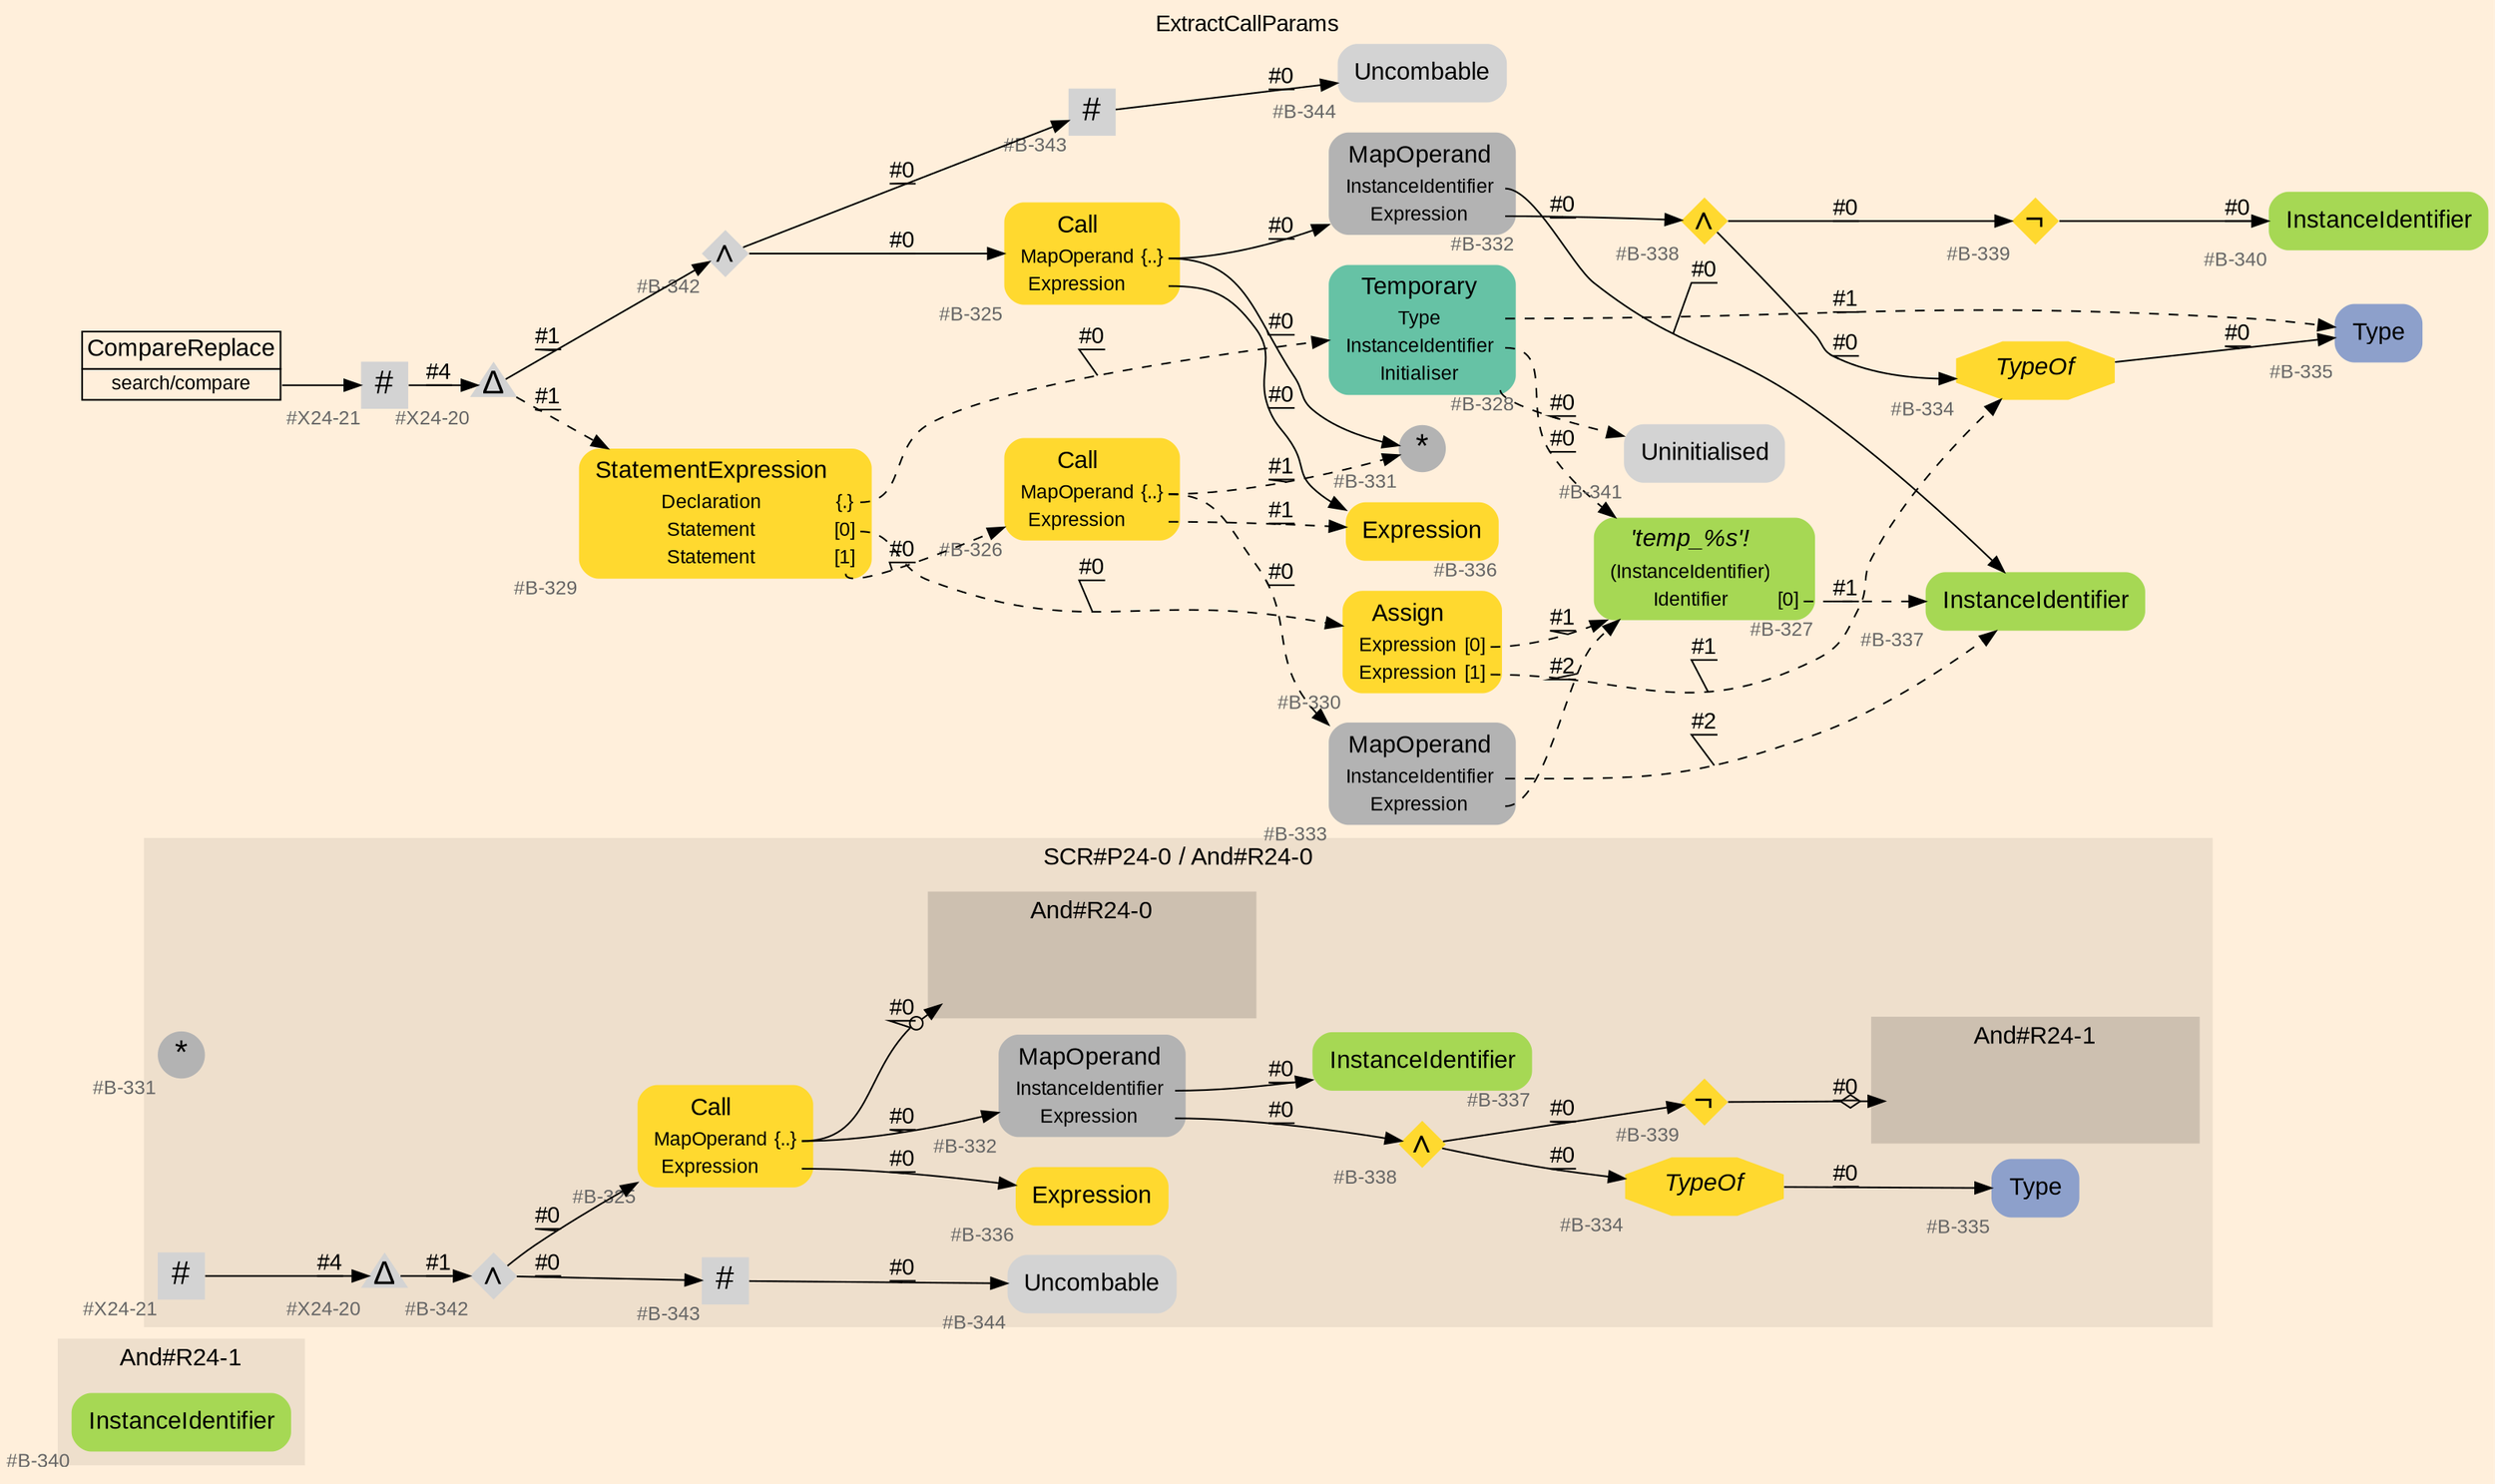 digraph "ExtractCallParams" {
label = "ExtractCallParams"
labelloc = t
graph [
    rankdir = "LR"
    ranksep = 0.3
    bgcolor = antiquewhite1
    color = black
    fontcolor = black
    fontname = "Arial"
];
node [
    fontname = "Arial"
];
edge [
    fontname = "Arial"
];

// -------------------- figure And#R24-1 --------------------
// -------- region And#R24-1 ----------
subgraph "clusterAnd#R24-1" {
    label = "And#R24-1"
    style = "filled"
    color = antiquewhite2
    fontsize = "15"
    // -------- block And#R24-1/#B-340 ----------
    "And#R24-1/#B-340" [
        fillcolor = "/set28/5"
        xlabel = "#B-340"
        fontsize = "12"
        fontcolor = grey40
        shape = "plaintext"
        label = <<TABLE BORDER="0" CELLBORDER="0" CELLSPACING="0">
         <TR><TD><FONT COLOR="black" POINT-SIZE="15">InstanceIdentifier</FONT></TD></TR>
        </TABLE>>
        style = "rounded,filled"
    ];
    
}


// -------------------- figure And#R24-0 --------------------
// -------- region And#R24-0 ----------
subgraph "clusterAnd#R24-0" {
    label = "And#R24-0"
    style = "filled"
    color = antiquewhite2
    fontsize = "15"
    // -------- block And#R24-0/#B-331 ----------
    "And#R24-0/#B-331" [
        fillcolor = "/set28/8"
        xlabel = "#B-331"
        fontsize = "12"
        fontcolor = grey40
        shape = "circle"
        label = <<FONT COLOR="black" POINT-SIZE="20">*</FONT>>
        style = "filled"
        penwidth = 0.0
        fixedsize = true
        width = 0.4
        height = 0.4
    ];
    
}


// -------------------- figure And#R24-0 --------------------
// -------- region And#R24-0 ----------
subgraph "clusterAnd#R24-0" {
    label = "SCR#P24-0 / And#R24-0"
    style = "filled"
    color = antiquewhite2
    fontsize = "15"
    // -------- block And#R24-0/#B-334 ----------
    "And#R24-0/#B-334" [
        fillcolor = "/set28/6"
        xlabel = "#B-334"
        fontsize = "12"
        fontcolor = grey40
        shape = "octagon"
        label = <<FONT COLOR="black" POINT-SIZE="15"><I>TypeOf</I></FONT>>
        style = "filled"
        penwidth = 0.0
    ];
    
    // -------- block And#R24-0/#B-337 ----------
    "And#R24-0/#B-337" [
        fillcolor = "/set28/5"
        xlabel = "#B-337"
        fontsize = "12"
        fontcolor = grey40
        shape = "plaintext"
        label = <<TABLE BORDER="0" CELLBORDER="0" CELLSPACING="0">
         <TR><TD><FONT COLOR="black" POINT-SIZE="15">InstanceIdentifier</FONT></TD></TR>
        </TABLE>>
        style = "rounded,filled"
    ];
    
    // -------- block And#R24-0/#B-339 ----------
    "And#R24-0/#B-339" [
        fillcolor = "/set28/6"
        xlabel = "#B-339"
        fontsize = "12"
        fontcolor = grey40
        shape = "diamond"
        label = <<FONT COLOR="black" POINT-SIZE="20">¬</FONT>>
        style = "filled"
        penwidth = 0.0
        fixedsize = true
        width = 0.4
        height = 0.4
    ];
    
    // -------- block And#R24-0/#X24-21 ----------
    "And#R24-0/#X24-21" [
        xlabel = "#X24-21"
        fontsize = "12"
        fontcolor = grey40
        shape = "square"
        label = <<FONT COLOR="black" POINT-SIZE="20">#</FONT>>
        style = "filled"
        penwidth = 0.0
        fixedsize = true
        width = 0.4
        height = 0.4
    ];
    
    // -------- block And#R24-0/#B-343 ----------
    "And#R24-0/#B-343" [
        xlabel = "#B-343"
        fontsize = "12"
        fontcolor = grey40
        shape = "square"
        label = <<FONT COLOR="black" POINT-SIZE="20">#</FONT>>
        style = "filled"
        penwidth = 0.0
        fixedsize = true
        width = 0.4
        height = 0.4
    ];
    
    // -------- block And#R24-0/#B-342 ----------
    "And#R24-0/#B-342" [
        xlabel = "#B-342"
        fontsize = "12"
        fontcolor = grey40
        shape = "diamond"
        label = <<FONT COLOR="black" POINT-SIZE="20">∧</FONT>>
        style = "filled"
        penwidth = 0.0
        fixedsize = true
        width = 0.4
        height = 0.4
    ];
    
    // -------- block And#R24-0/#B-338 ----------
    "And#R24-0/#B-338" [
        fillcolor = "/set28/6"
        xlabel = "#B-338"
        fontsize = "12"
        fontcolor = grey40
        shape = "diamond"
        label = <<FONT COLOR="black" POINT-SIZE="20">∧</FONT>>
        style = "filled"
        penwidth = 0.0
        fixedsize = true
        width = 0.4
        height = 0.4
    ];
    
    // -------- block And#R24-0/#B-336 ----------
    "And#R24-0/#B-336" [
        fillcolor = "/set28/6"
        xlabel = "#B-336"
        fontsize = "12"
        fontcolor = grey40
        shape = "plaintext"
        label = <<TABLE BORDER="0" CELLBORDER="0" CELLSPACING="0">
         <TR><TD><FONT COLOR="black" POINT-SIZE="15">Expression</FONT></TD></TR>
        </TABLE>>
        style = "rounded,filled"
    ];
    
    // -------- block And#R24-0/#B-325 ----------
    "And#R24-0/#B-325" [
        fillcolor = "/set28/6"
        xlabel = "#B-325"
        fontsize = "12"
        fontcolor = grey40
        shape = "plaintext"
        label = <<TABLE BORDER="0" CELLBORDER="0" CELLSPACING="0">
         <TR><TD><FONT COLOR="black" POINT-SIZE="15">Call</FONT></TD></TR>
         <TR><TD><FONT COLOR="black" POINT-SIZE="12">MapOperand</FONT></TD><TD PORT="port0"><FONT COLOR="black" POINT-SIZE="12">{..}</FONT></TD></TR>
         <TR><TD><FONT COLOR="black" POINT-SIZE="12">Expression</FONT></TD><TD PORT="port1"></TD></TR>
        </TABLE>>
        style = "rounded,filled"
    ];
    
    // -------- block And#R24-0/#B-344 ----------
    "And#R24-0/#B-344" [
        xlabel = "#B-344"
        fontsize = "12"
        fontcolor = grey40
        shape = "plaintext"
        label = <<TABLE BORDER="0" CELLBORDER="0" CELLSPACING="0">
         <TR><TD><FONT COLOR="black" POINT-SIZE="15">Uncombable</FONT></TD></TR>
        </TABLE>>
        style = "rounded,filled"
    ];
    
    // -------- block And#R24-0/#B-335 ----------
    "And#R24-0/#B-335" [
        fillcolor = "/set28/3"
        xlabel = "#B-335"
        fontsize = "12"
        fontcolor = grey40
        shape = "plaintext"
        label = <<TABLE BORDER="0" CELLBORDER="0" CELLSPACING="0">
         <TR><TD><FONT COLOR="black" POINT-SIZE="15">Type</FONT></TD></TR>
        </TABLE>>
        style = "rounded,filled"
    ];
    
    // -------- block And#R24-0/#B-332 ----------
    "And#R24-0/#B-332" [
        fillcolor = "/set28/8"
        xlabel = "#B-332"
        fontsize = "12"
        fontcolor = grey40
        shape = "plaintext"
        label = <<TABLE BORDER="0" CELLBORDER="0" CELLSPACING="0">
         <TR><TD><FONT COLOR="black" POINT-SIZE="15">MapOperand</FONT></TD></TR>
         <TR><TD><FONT COLOR="black" POINT-SIZE="12">InstanceIdentifier</FONT></TD><TD PORT="port0"></TD></TR>
         <TR><TD><FONT COLOR="black" POINT-SIZE="12">Expression</FONT></TD><TD PORT="port1"></TD></TR>
        </TABLE>>
        style = "rounded,filled"
    ];
    
    // -------- block And#R24-0/#X24-20 ----------
    "And#R24-0/#X24-20" [
        xlabel = "#X24-20"
        fontsize = "12"
        fontcolor = grey40
        shape = "triangle"
        label = <<FONT COLOR="black" POINT-SIZE="20">Δ</FONT>>
        style = "filled"
        penwidth = 0.0
        fixedsize = true
        width = 0.4
        height = 0.4
    ];
    
    // -------- region And#R24-0/And#R24-0 ----------
    subgraph "clusterAnd#R24-0/And#R24-0" {
        label = "And#R24-0"
        style = "filled"
        color = antiquewhite3
        fontsize = "15"
        // -------- block And#R24-0/And#R24-0/#B-331 ----------
        "And#R24-0/And#R24-0/#B-331" [
            fillcolor = "/set28/8"
            xlabel = "#B-331"
            fontsize = "12"
            fontcolor = grey40
            shape = "none"
            style = "invisible"
        ];
        
    }
    
    // -------- region And#R24-0/And#R24-1 ----------
    subgraph "clusterAnd#R24-0/And#R24-1" {
        label = "And#R24-1"
        style = "filled"
        color = antiquewhite3
        fontsize = "15"
        // -------- block And#R24-0/And#R24-1/#B-340 ----------
        "And#R24-0/And#R24-1/#B-340" [
            fillcolor = "/set28/5"
            xlabel = "#B-340"
            fontsize = "12"
            fontcolor = grey40
            shape = "none"
            style = "invisible"
        ];
        
    }
    
}

"And#R24-0/#B-334" -> "And#R24-0/#B-335" [
    label = "#0"
    decorate = true
    color = black
    fontcolor = black
];

"And#R24-0/#B-339" -> "And#R24-0/And#R24-1/#B-340" [
    arrowhead="normalnoneodiamond"
    label = "#0"
    decorate = true
    color = black
    fontcolor = black
];

"And#R24-0/#X24-21" -> "And#R24-0/#X24-20" [
    label = "#4"
    decorate = true
    color = black
    fontcolor = black
];

"And#R24-0/#B-343" -> "And#R24-0/#B-344" [
    label = "#0"
    decorate = true
    color = black
    fontcolor = black
];

"And#R24-0/#B-342" -> "And#R24-0/#B-325" [
    label = "#0"
    decorate = true
    color = black
    fontcolor = black
];

"And#R24-0/#B-342" -> "And#R24-0/#B-343" [
    label = "#0"
    decorate = true
    color = black
    fontcolor = black
];

"And#R24-0/#B-338" -> "And#R24-0/#B-334" [
    label = "#0"
    decorate = true
    color = black
    fontcolor = black
];

"And#R24-0/#B-338" -> "And#R24-0/#B-339" [
    label = "#0"
    decorate = true
    color = black
    fontcolor = black
];

"And#R24-0/#B-325":port0 -> "And#R24-0/And#R24-0/#B-331" [
    arrowhead="normalnoneodot"
    label = "#0"
    decorate = true
    color = black
    fontcolor = black
];

"And#R24-0/#B-325":port0 -> "And#R24-0/#B-332" [
    label = "#0"
    decorate = true
    color = black
    fontcolor = black
];

"And#R24-0/#B-325":port1 -> "And#R24-0/#B-336" [
    label = "#0"
    decorate = true
    color = black
    fontcolor = black
];

"And#R24-0/#B-332":port0 -> "And#R24-0/#B-337" [
    label = "#0"
    decorate = true
    color = black
    fontcolor = black
];

"And#R24-0/#B-332":port1 -> "And#R24-0/#B-338" [
    label = "#0"
    decorate = true
    color = black
    fontcolor = black
];

"And#R24-0/#X24-20" -> "And#R24-0/#B-342" [
    label = "#1"
    decorate = true
    color = black
    fontcolor = black
];


// -------------------- transformation figure --------------------
// -------- block CR#X24-22 ----------
"CR#X24-22" [
    fillcolor = antiquewhite1
    fontsize = "12"
    fontcolor = grey40
    shape = "plaintext"
    label = <<TABLE BORDER="0" CELLBORDER="1" CELLSPACING="0">
     <TR><TD><FONT COLOR="black" POINT-SIZE="15">CompareReplace</FONT></TD></TR>
     <TR><TD PORT="port0"><FONT COLOR="black" POINT-SIZE="12">search/compare</FONT></TD></TR>
    </TABLE>>
    style = "filled"
    color = black
];

// -------- block #X24-21 ----------
"#X24-21" [
    xlabel = "#X24-21"
    fontsize = "12"
    fontcolor = grey40
    shape = "square"
    label = <<FONT COLOR="black" POINT-SIZE="20">#</FONT>>
    style = "filled"
    penwidth = 0.0
    fixedsize = true
    width = 0.4
    height = 0.4
];

// -------- block #X24-20 ----------
"#X24-20" [
    xlabel = "#X24-20"
    fontsize = "12"
    fontcolor = grey40
    shape = "triangle"
    label = <<FONT COLOR="black" POINT-SIZE="20">Δ</FONT>>
    style = "filled"
    penwidth = 0.0
    fixedsize = true
    width = 0.4
    height = 0.4
];

// -------- block #B-342 ----------
"#B-342" [
    xlabel = "#B-342"
    fontsize = "12"
    fontcolor = grey40
    shape = "diamond"
    label = <<FONT COLOR="black" POINT-SIZE="20">∧</FONT>>
    style = "filled"
    penwidth = 0.0
    fixedsize = true
    width = 0.4
    height = 0.4
];

// -------- block #B-325 ----------
"#B-325" [
    fillcolor = "/set28/6"
    xlabel = "#B-325"
    fontsize = "12"
    fontcolor = grey40
    shape = "plaintext"
    label = <<TABLE BORDER="0" CELLBORDER="0" CELLSPACING="0">
     <TR><TD><FONT COLOR="black" POINT-SIZE="15">Call</FONT></TD></TR>
     <TR><TD><FONT COLOR="black" POINT-SIZE="12">MapOperand</FONT></TD><TD PORT="port0"><FONT COLOR="black" POINT-SIZE="12">{..}</FONT></TD></TR>
     <TR><TD><FONT COLOR="black" POINT-SIZE="12">Expression</FONT></TD><TD PORT="port1"></TD></TR>
    </TABLE>>
    style = "rounded,filled"
];

// -------- block #B-331 ----------
"#B-331" [
    fillcolor = "/set28/8"
    xlabel = "#B-331"
    fontsize = "12"
    fontcolor = grey40
    shape = "circle"
    label = <<FONT COLOR="black" POINT-SIZE="20">*</FONT>>
    style = "filled"
    penwidth = 0.0
    fixedsize = true
    width = 0.4
    height = 0.4
];

// -------- block #B-332 ----------
"#B-332" [
    fillcolor = "/set28/8"
    xlabel = "#B-332"
    fontsize = "12"
    fontcolor = grey40
    shape = "plaintext"
    label = <<TABLE BORDER="0" CELLBORDER="0" CELLSPACING="0">
     <TR><TD><FONT COLOR="black" POINT-SIZE="15">MapOperand</FONT></TD></TR>
     <TR><TD><FONT COLOR="black" POINT-SIZE="12">InstanceIdentifier</FONT></TD><TD PORT="port0"></TD></TR>
     <TR><TD><FONT COLOR="black" POINT-SIZE="12">Expression</FONT></TD><TD PORT="port1"></TD></TR>
    </TABLE>>
    style = "rounded,filled"
];

// -------- block #B-337 ----------
"#B-337" [
    fillcolor = "/set28/5"
    xlabel = "#B-337"
    fontsize = "12"
    fontcolor = grey40
    shape = "plaintext"
    label = <<TABLE BORDER="0" CELLBORDER="0" CELLSPACING="0">
     <TR><TD><FONT COLOR="black" POINT-SIZE="15">InstanceIdentifier</FONT></TD></TR>
    </TABLE>>
    style = "rounded,filled"
];

// -------- block #B-338 ----------
"#B-338" [
    fillcolor = "/set28/6"
    xlabel = "#B-338"
    fontsize = "12"
    fontcolor = grey40
    shape = "diamond"
    label = <<FONT COLOR="black" POINT-SIZE="20">∧</FONT>>
    style = "filled"
    penwidth = 0.0
    fixedsize = true
    width = 0.4
    height = 0.4
];

// -------- block #B-334 ----------
"#B-334" [
    fillcolor = "/set28/6"
    xlabel = "#B-334"
    fontsize = "12"
    fontcolor = grey40
    shape = "octagon"
    label = <<FONT COLOR="black" POINT-SIZE="15"><I>TypeOf</I></FONT>>
    style = "filled"
    penwidth = 0.0
];

// -------- block #B-335 ----------
"#B-335" [
    fillcolor = "/set28/3"
    xlabel = "#B-335"
    fontsize = "12"
    fontcolor = grey40
    shape = "plaintext"
    label = <<TABLE BORDER="0" CELLBORDER="0" CELLSPACING="0">
     <TR><TD><FONT COLOR="black" POINT-SIZE="15">Type</FONT></TD></TR>
    </TABLE>>
    style = "rounded,filled"
];

// -------- block #B-339 ----------
"#B-339" [
    fillcolor = "/set28/6"
    xlabel = "#B-339"
    fontsize = "12"
    fontcolor = grey40
    shape = "diamond"
    label = <<FONT COLOR="black" POINT-SIZE="20">¬</FONT>>
    style = "filled"
    penwidth = 0.0
    fixedsize = true
    width = 0.4
    height = 0.4
];

// -------- block #B-340 ----------
"#B-340" [
    fillcolor = "/set28/5"
    xlabel = "#B-340"
    fontsize = "12"
    fontcolor = grey40
    shape = "plaintext"
    label = <<TABLE BORDER="0" CELLBORDER="0" CELLSPACING="0">
     <TR><TD><FONT COLOR="black" POINT-SIZE="15">InstanceIdentifier</FONT></TD></TR>
    </TABLE>>
    style = "rounded,filled"
];

// -------- block #B-336 ----------
"#B-336" [
    fillcolor = "/set28/6"
    xlabel = "#B-336"
    fontsize = "12"
    fontcolor = grey40
    shape = "plaintext"
    label = <<TABLE BORDER="0" CELLBORDER="0" CELLSPACING="0">
     <TR><TD><FONT COLOR="black" POINT-SIZE="15">Expression</FONT></TD></TR>
    </TABLE>>
    style = "rounded,filled"
];

// -------- block #B-343 ----------
"#B-343" [
    xlabel = "#B-343"
    fontsize = "12"
    fontcolor = grey40
    shape = "square"
    label = <<FONT COLOR="black" POINT-SIZE="20">#</FONT>>
    style = "filled"
    penwidth = 0.0
    fixedsize = true
    width = 0.4
    height = 0.4
];

// -------- block #B-344 ----------
"#B-344" [
    xlabel = "#B-344"
    fontsize = "12"
    fontcolor = grey40
    shape = "plaintext"
    label = <<TABLE BORDER="0" CELLBORDER="0" CELLSPACING="0">
     <TR><TD><FONT COLOR="black" POINT-SIZE="15">Uncombable</FONT></TD></TR>
    </TABLE>>
    style = "rounded,filled"
];

// -------- block #B-329 ----------
"#B-329" [
    fillcolor = "/set28/6"
    xlabel = "#B-329"
    fontsize = "12"
    fontcolor = grey40
    shape = "plaintext"
    label = <<TABLE BORDER="0" CELLBORDER="0" CELLSPACING="0">
     <TR><TD><FONT COLOR="black" POINT-SIZE="15">StatementExpression</FONT></TD></TR>
     <TR><TD><FONT COLOR="black" POINT-SIZE="12">Declaration</FONT></TD><TD PORT="port0"><FONT COLOR="black" POINT-SIZE="12">{.}</FONT></TD></TR>
     <TR><TD><FONT COLOR="black" POINT-SIZE="12">Statement</FONT></TD><TD PORT="port1"><FONT COLOR="black" POINT-SIZE="12">[0]</FONT></TD></TR>
     <TR><TD><FONT COLOR="black" POINT-SIZE="12">Statement</FONT></TD><TD PORT="port2"><FONT COLOR="black" POINT-SIZE="12">[1]</FONT></TD></TR>
    </TABLE>>
    style = "rounded,filled"
];

// -------- block #B-328 ----------
"#B-328" [
    fillcolor = "/set28/1"
    xlabel = "#B-328"
    fontsize = "12"
    fontcolor = grey40
    shape = "plaintext"
    label = <<TABLE BORDER="0" CELLBORDER="0" CELLSPACING="0">
     <TR><TD><FONT COLOR="black" POINT-SIZE="15">Temporary</FONT></TD></TR>
     <TR><TD><FONT COLOR="black" POINT-SIZE="12">Type</FONT></TD><TD PORT="port0"></TD></TR>
     <TR><TD><FONT COLOR="black" POINT-SIZE="12">InstanceIdentifier</FONT></TD><TD PORT="port1"></TD></TR>
     <TR><TD><FONT COLOR="black" POINT-SIZE="12">Initialiser</FONT></TD><TD PORT="port2"></TD></TR>
    </TABLE>>
    style = "rounded,filled"
];

// -------- block #B-327 ----------
"#B-327" [
    fillcolor = "/set28/5"
    xlabel = "#B-327"
    fontsize = "12"
    fontcolor = grey40
    shape = "plaintext"
    label = <<TABLE BORDER="0" CELLBORDER="0" CELLSPACING="0">
     <TR><TD><FONT COLOR="black" POINT-SIZE="15"><I>'temp_%s'!</I></FONT></TD></TR>
     <TR><TD><FONT COLOR="black" POINT-SIZE="12">(InstanceIdentifier)</FONT></TD><TD PORT="port0"></TD></TR>
     <TR><TD><FONT COLOR="black" POINT-SIZE="12">Identifier</FONT></TD><TD PORT="port1"><FONT COLOR="black" POINT-SIZE="12">[0]</FONT></TD></TR>
    </TABLE>>
    style = "rounded,filled"
];

// -------- block #B-341 ----------
"#B-341" [
    xlabel = "#B-341"
    fontsize = "12"
    fontcolor = grey40
    shape = "plaintext"
    label = <<TABLE BORDER="0" CELLBORDER="0" CELLSPACING="0">
     <TR><TD><FONT COLOR="black" POINT-SIZE="15">Uninitialised</FONT></TD></TR>
    </TABLE>>
    style = "rounded,filled"
];

// -------- block #B-330 ----------
"#B-330" [
    fillcolor = "/set28/6"
    xlabel = "#B-330"
    fontsize = "12"
    fontcolor = grey40
    shape = "plaintext"
    label = <<TABLE BORDER="0" CELLBORDER="0" CELLSPACING="0">
     <TR><TD><FONT COLOR="black" POINT-SIZE="15">Assign</FONT></TD></TR>
     <TR><TD><FONT COLOR="black" POINT-SIZE="12">Expression</FONT></TD><TD PORT="port0"><FONT COLOR="black" POINT-SIZE="12">[0]</FONT></TD></TR>
     <TR><TD><FONT COLOR="black" POINT-SIZE="12">Expression</FONT></TD><TD PORT="port1"><FONT COLOR="black" POINT-SIZE="12">[1]</FONT></TD></TR>
    </TABLE>>
    style = "rounded,filled"
];

// -------- block #B-326 ----------
"#B-326" [
    fillcolor = "/set28/6"
    xlabel = "#B-326"
    fontsize = "12"
    fontcolor = grey40
    shape = "plaintext"
    label = <<TABLE BORDER="0" CELLBORDER="0" CELLSPACING="0">
     <TR><TD><FONT COLOR="black" POINT-SIZE="15">Call</FONT></TD></TR>
     <TR><TD><FONT COLOR="black" POINT-SIZE="12">MapOperand</FONT></TD><TD PORT="port0"><FONT COLOR="black" POINT-SIZE="12">{..}</FONT></TD></TR>
     <TR><TD><FONT COLOR="black" POINT-SIZE="12">Expression</FONT></TD><TD PORT="port1"></TD></TR>
    </TABLE>>
    style = "rounded,filled"
];

// -------- block #B-333 ----------
"#B-333" [
    fillcolor = "/set28/8"
    xlabel = "#B-333"
    fontsize = "12"
    fontcolor = grey40
    shape = "plaintext"
    label = <<TABLE BORDER="0" CELLBORDER="0" CELLSPACING="0">
     <TR><TD><FONT COLOR="black" POINT-SIZE="15">MapOperand</FONT></TD></TR>
     <TR><TD><FONT COLOR="black" POINT-SIZE="12">InstanceIdentifier</FONT></TD><TD PORT="port0"></TD></TR>
     <TR><TD><FONT COLOR="black" POINT-SIZE="12">Expression</FONT></TD><TD PORT="port1"></TD></TR>
    </TABLE>>
    style = "rounded,filled"
];

"CR#X24-22":port0 -> "#X24-21" [
    label = ""
    decorate = true
    color = black
    fontcolor = black
];

"#X24-21" -> "#X24-20" [
    label = "#4"
    decorate = true
    color = black
    fontcolor = black
];

"#X24-20" -> "#B-342" [
    label = "#1"
    decorate = true
    color = black
    fontcolor = black
];

"#X24-20" -> "#B-329" [
    style="dashed"
    label = "#1"
    decorate = true
    color = black
    fontcolor = black
];

"#B-342" -> "#B-325" [
    label = "#0"
    decorate = true
    color = black
    fontcolor = black
];

"#B-342" -> "#B-343" [
    label = "#0"
    decorate = true
    color = black
    fontcolor = black
];

"#B-325":port0 -> "#B-331" [
    label = "#0"
    decorate = true
    color = black
    fontcolor = black
];

"#B-325":port0 -> "#B-332" [
    label = "#0"
    decorate = true
    color = black
    fontcolor = black
];

"#B-325":port1 -> "#B-336" [
    label = "#0"
    decorate = true
    color = black
    fontcolor = black
];

"#B-332":port0 -> "#B-337" [
    label = "#0"
    decorate = true
    color = black
    fontcolor = black
];

"#B-332":port1 -> "#B-338" [
    label = "#0"
    decorate = true
    color = black
    fontcolor = black
];

"#B-338" -> "#B-334" [
    label = "#0"
    decorate = true
    color = black
    fontcolor = black
];

"#B-338" -> "#B-339" [
    label = "#0"
    decorate = true
    color = black
    fontcolor = black
];

"#B-334" -> "#B-335" [
    label = "#0"
    decorate = true
    color = black
    fontcolor = black
];

"#B-339" -> "#B-340" [
    label = "#0"
    decorate = true
    color = black
    fontcolor = black
];

"#B-343" -> "#B-344" [
    label = "#0"
    decorate = true
    color = black
    fontcolor = black
];

"#B-329":port0 -> "#B-328" [
    style="dashed"
    label = "#0"
    decorate = true
    color = black
    fontcolor = black
];

"#B-329":port1 -> "#B-330" [
    style="dashed"
    label = "#0"
    decorate = true
    color = black
    fontcolor = black
];

"#B-329":port2 -> "#B-326" [
    style="dashed"
    label = "#0"
    decorate = true
    color = black
    fontcolor = black
];

"#B-328":port0 -> "#B-335" [
    style="dashed"
    label = "#1"
    decorate = true
    color = black
    fontcolor = black
];

"#B-328":port1 -> "#B-327" [
    style="dashed"
    label = "#0"
    decorate = true
    color = black
    fontcolor = black
];

"#B-328":port2 -> "#B-341" [
    style="dashed"
    label = "#0"
    decorate = true
    color = black
    fontcolor = black
];

"#B-327":port1 -> "#B-337" [
    style="dashed"
    label = "#1"
    decorate = true
    color = black
    fontcolor = black
];

"#B-330":port0 -> "#B-327" [
    style="dashed"
    label = "#1"
    decorate = true
    color = black
    fontcolor = black
];

"#B-330":port1 -> "#B-334" [
    style="dashed"
    label = "#1"
    decorate = true
    color = black
    fontcolor = black
];

"#B-326":port0 -> "#B-331" [
    style="dashed"
    label = "#1"
    decorate = true
    color = black
    fontcolor = black
];

"#B-326":port0 -> "#B-333" [
    style="dashed"
    label = "#0"
    decorate = true
    color = black
    fontcolor = black
];

"#B-326":port1 -> "#B-336" [
    style="dashed"
    label = "#1"
    decorate = true
    color = black
    fontcolor = black
];

"#B-333":port0 -> "#B-337" [
    style="dashed"
    label = "#2"
    decorate = true
    color = black
    fontcolor = black
];

"#B-333":port1 -> "#B-327" [
    style="dashed"
    label = "#2"
    decorate = true
    color = black
    fontcolor = black
];


}
